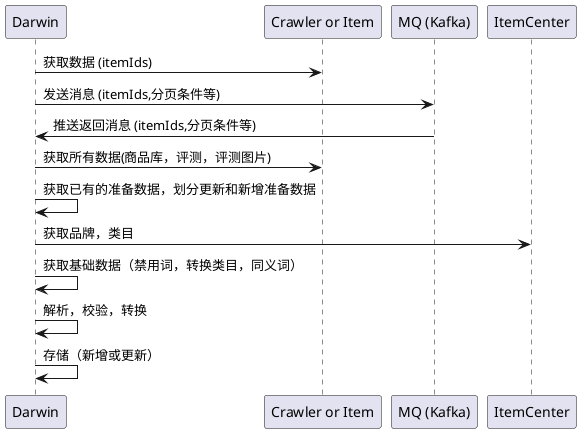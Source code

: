 @startuml

Darwin ->  "Crawler or Item" : 获取数据 (itemIds)
Darwin -> "MQ (Kafka)" : 发送消息 (itemIds,分页条件等)
"MQ (Kafka)" -> Darwin : 推送返回消息 (itemIds,分页条件等)
Darwin -> "Crawler or Item" : 获取所有数据(商品库，评测，评测图片)
Darwin -> Darwin : 获取已有的准备数据，划分更新和新增准备数据
Darwin -> "ItemCenter" : 获取品牌，类目
Darwin -> "Darwin" : 获取基础数据（禁用词，转换类目，同义词）
Darwin -> Darwin : 解析，校验，转换
Darwin -> Darwin : 存储（新增或更新）

@enduml
